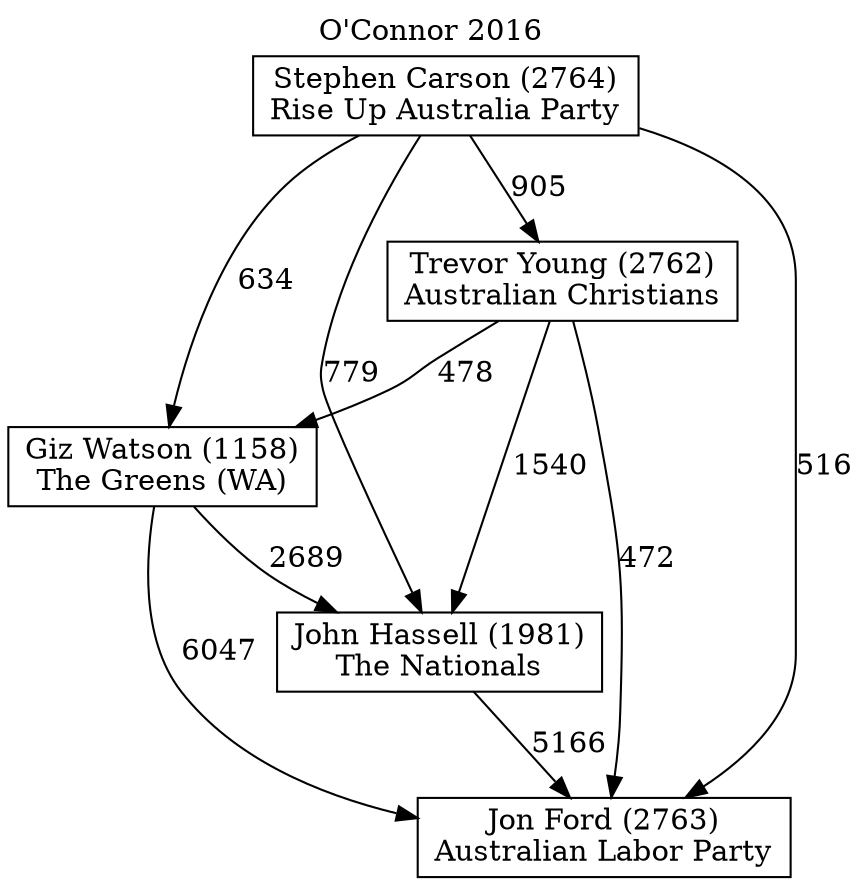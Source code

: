// House preference flow
digraph "Jon Ford (2763)_O'Connor_2016" {
	graph [label="O'Connor 2016" labelloc=t mclimit=10]
	node [shape=box]
	"Giz Watson (1158)" [label="Giz Watson (1158)
The Greens (WA)"]
	"Jon Ford (2763)" [label="Jon Ford (2763)
Australian Labor Party"]
	"Stephen Carson (2764)" [label="Stephen Carson (2764)
Rise Up Australia Party"]
	"Trevor Young (2762)" [label="Trevor Young (2762)
Australian Christians"]
	"John Hassell (1981)" [label="John Hassell (1981)
The Nationals"]
	"Giz Watson (1158)" -> "John Hassell (1981)" [label=2689]
	"Giz Watson (1158)" -> "Jon Ford (2763)" [label=6047]
	"Stephen Carson (2764)" -> "John Hassell (1981)" [label=779]
	"Stephen Carson (2764)" -> "Jon Ford (2763)" [label=516]
	"Stephen Carson (2764)" -> "Giz Watson (1158)" [label=634]
	"Trevor Young (2762)" -> "John Hassell (1981)" [label=1540]
	"John Hassell (1981)" -> "Jon Ford (2763)" [label=5166]
	"Stephen Carson (2764)" -> "Trevor Young (2762)" [label=905]
	"Trevor Young (2762)" -> "Jon Ford (2763)" [label=472]
	"Trevor Young (2762)" -> "Giz Watson (1158)" [label=478]
}
